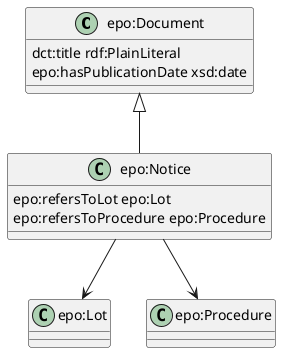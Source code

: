 
@startuml
class "epo:Document" {
  dct:title rdf:PlainLiteral
  epo:hasPublicationDate xsd:date
}

class "epo:Notice" {
  epo:refersToLot epo:Lot
  epo:refersToProcedure epo:Procedure
}

"epo:Document" <|-- "epo:Notice"
"epo:Notice" --> "epo:Lot"
"epo:Notice" --> "epo:Procedure"
@enduml
